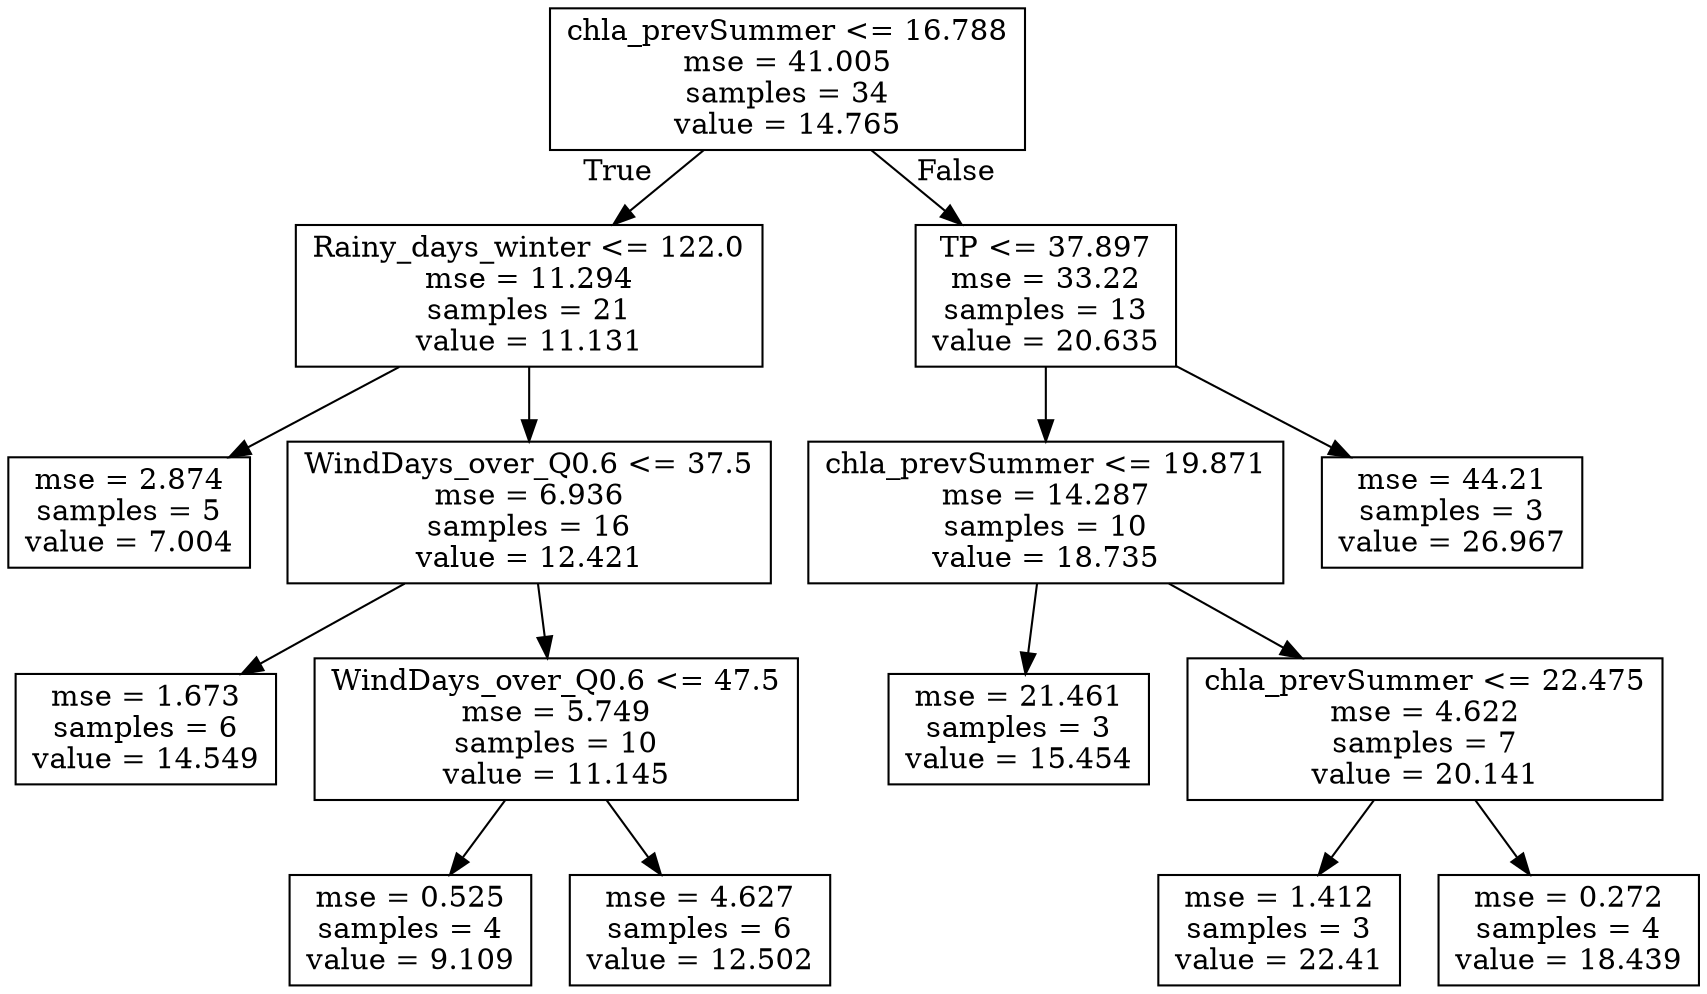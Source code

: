 digraph Tree {
node [shape=box] ;
0 [label="chla_prevSummer <= 16.788\nmse = 41.005\nsamples = 34\nvalue = 14.765"] ;
1 [label="Rainy_days_winter <= 122.0\nmse = 11.294\nsamples = 21\nvalue = 11.131"] ;
0 -> 1 [labeldistance=2.5, labelangle=45, headlabel="True"] ;
5 [label="mse = 2.874\nsamples = 5\nvalue = 7.004"] ;
1 -> 5 ;
6 [label="WindDays_over_Q0.6 <= 37.5\nmse = 6.936\nsamples = 16\nvalue = 12.421"] ;
1 -> 6 ;
9 [label="mse = 1.673\nsamples = 6\nvalue = 14.549"] ;
6 -> 9 ;
10 [label="WindDays_over_Q0.6 <= 47.5\nmse = 5.749\nsamples = 10\nvalue = 11.145"] ;
6 -> 10 ;
11 [label="mse = 0.525\nsamples = 4\nvalue = 9.109"] ;
10 -> 11 ;
12 [label="mse = 4.627\nsamples = 6\nvalue = 12.502"] ;
10 -> 12 ;
2 [label="TP <= 37.897\nmse = 33.22\nsamples = 13\nvalue = 20.635"] ;
0 -> 2 [labeldistance=2.5, labelangle=-45, headlabel="False"] ;
3 [label="chla_prevSummer <= 19.871\nmse = 14.287\nsamples = 10\nvalue = 18.735"] ;
2 -> 3 ;
7 [label="mse = 21.461\nsamples = 3\nvalue = 15.454"] ;
3 -> 7 ;
8 [label="chla_prevSummer <= 22.475\nmse = 4.622\nsamples = 7\nvalue = 20.141"] ;
3 -> 8 ;
13 [label="mse = 1.412\nsamples = 3\nvalue = 22.41"] ;
8 -> 13 ;
14 [label="mse = 0.272\nsamples = 4\nvalue = 18.439"] ;
8 -> 14 ;
4 [label="mse = 44.21\nsamples = 3\nvalue = 26.967"] ;
2 -> 4 ;
}